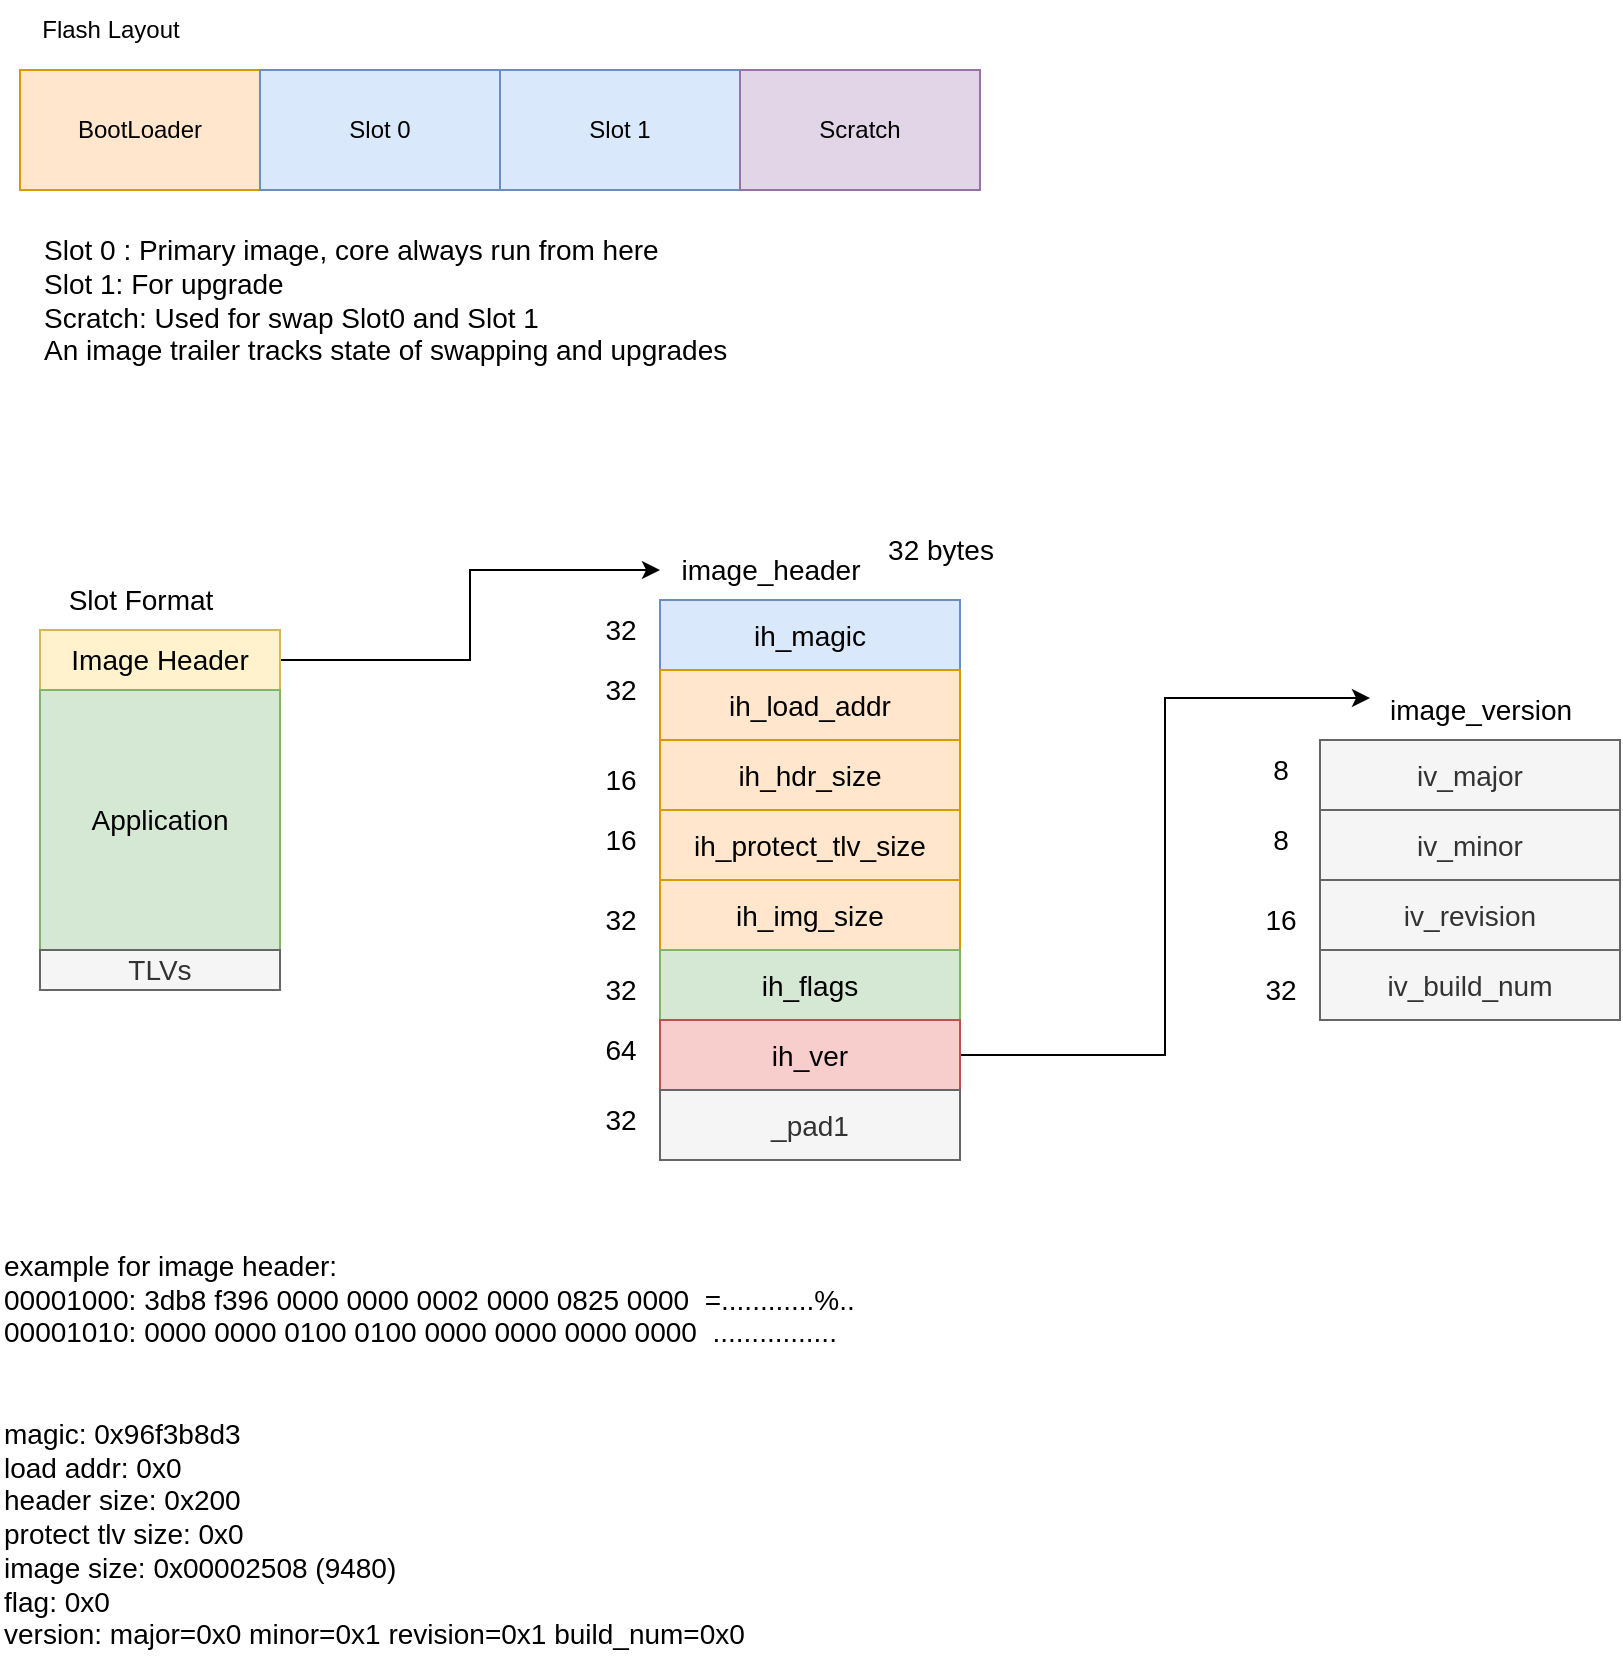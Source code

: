 <mxfile version="20.4.0" type="github" pages="2">
  <diagram id="wADDxIZ4hSgZw2CtbdWs" name="mcu_boot">
    <mxGraphModel dx="1350" dy="773" grid="1" gridSize="10" guides="1" tooltips="1" connect="1" arrows="1" fold="1" page="1" pageScale="1" pageWidth="850" pageHeight="1100" math="0" shadow="0">
      <root>
        <mxCell id="0" />
        <mxCell id="1" parent="0" />
        <mxCell id="lm6l3eIHGJC54JILPl7p-1" value="BootLoader" style="rounded=0;whiteSpace=wrap;html=1;fillColor=#ffe6cc;strokeColor=#d79b00;" vertex="1" parent="1">
          <mxGeometry x="70" y="120" width="120" height="60" as="geometry" />
        </mxCell>
        <mxCell id="lm6l3eIHGJC54JILPl7p-2" value="Slot 0" style="rounded=0;whiteSpace=wrap;html=1;fillColor=#dae8fc;strokeColor=#6c8ebf;" vertex="1" parent="1">
          <mxGeometry x="190" y="120" width="120" height="60" as="geometry" />
        </mxCell>
        <mxCell id="lm6l3eIHGJC54JILPl7p-3" value="Slot 1" style="rounded=0;whiteSpace=wrap;html=1;fillColor=#dae8fc;strokeColor=#6c8ebf;" vertex="1" parent="1">
          <mxGeometry x="310" y="120" width="120" height="60" as="geometry" />
        </mxCell>
        <mxCell id="lm6l3eIHGJC54JILPl7p-4" value="Scratch" style="rounded=0;whiteSpace=wrap;html=1;fillColor=#e1d5e7;strokeColor=#9673a6;" vertex="1" parent="1">
          <mxGeometry x="430" y="120" width="120" height="60" as="geometry" />
        </mxCell>
        <mxCell id="lm6l3eIHGJC54JILPl7p-5" value="Flash Layout" style="text;html=1;align=center;verticalAlign=middle;resizable=0;points=[];autosize=1;strokeColor=none;fillColor=none;" vertex="1" parent="1">
          <mxGeometry x="70" y="85" width="90" height="30" as="geometry" />
        </mxCell>
        <mxCell id="lm6l3eIHGJC54JILPl7p-6" value="Slot 0 : Primary image, core always run from here&lt;br style=&quot;font-size: 14px;&quot;&gt;Slot 1: For upgrade&lt;br style=&quot;font-size: 14px;&quot;&gt;Scratch: Used for swap Slot0 and Slot 1&lt;br style=&quot;font-size: 14px;&quot;&gt;An image trailer tracks state of swapping and upgrades" style="text;html=1;align=left;verticalAlign=middle;resizable=0;points=[];autosize=1;strokeColor=none;fillColor=none;fontStyle=0;fontSize=14;" vertex="1" parent="1">
          <mxGeometry x="80" y="195" width="370" height="80" as="geometry" />
        </mxCell>
        <mxCell id="lm6l3eIHGJC54JILPl7p-34" style="edgeStyle=orthogonalEdgeStyle;rounded=0;orthogonalLoop=1;jettySize=auto;html=1;entryX=0;entryY=0.5;entryDx=0;entryDy=0;entryPerimeter=0;fontSize=14;" edge="1" parent="1" source="lm6l3eIHGJC54JILPl7p-7" target="lm6l3eIHGJC54JILPl7p-27">
          <mxGeometry relative="1" as="geometry" />
        </mxCell>
        <mxCell id="lm6l3eIHGJC54JILPl7p-7" value="Image Header" style="rounded=0;whiteSpace=wrap;html=1;fontSize=14;fillColor=#fff2cc;strokeColor=#d6b656;" vertex="1" parent="1">
          <mxGeometry x="80" y="400" width="120" height="30" as="geometry" />
        </mxCell>
        <mxCell id="lm6l3eIHGJC54JILPl7p-8" value="Application" style="rounded=0;whiteSpace=wrap;html=1;fontSize=14;fillColor=#d5e8d4;strokeColor=#82b366;" vertex="1" parent="1">
          <mxGeometry x="80" y="430" width="120" height="130" as="geometry" />
        </mxCell>
        <mxCell id="lm6l3eIHGJC54JILPl7p-9" value="TLVs" style="rounded=0;whiteSpace=wrap;html=1;fontSize=14;fillColor=#f5f5f5;strokeColor=#666666;fontColor=#333333;" vertex="1" parent="1">
          <mxGeometry x="80" y="560" width="120" height="20" as="geometry" />
        </mxCell>
        <mxCell id="lm6l3eIHGJC54JILPl7p-10" value="Slot Format" style="text;html=1;align=center;verticalAlign=middle;resizable=0;points=[];autosize=1;strokeColor=none;fillColor=none;fontSize=14;" vertex="1" parent="1">
          <mxGeometry x="80" y="370" width="100" height="30" as="geometry" />
        </mxCell>
        <mxCell id="lm6l3eIHGJC54JILPl7p-11" value="ih_magic" style="rounded=0;whiteSpace=wrap;html=1;fontSize=14;fillColor=#dae8fc;strokeColor=#6c8ebf;" vertex="1" parent="1">
          <mxGeometry x="390" y="385" width="150" height="35" as="geometry" />
        </mxCell>
        <mxCell id="lm6l3eIHGJC54JILPl7p-12" value="ih_load_addr" style="rounded=0;whiteSpace=wrap;html=1;fontSize=14;fillColor=#ffe6cc;strokeColor=#d79b00;" vertex="1" parent="1">
          <mxGeometry x="390" y="420" width="150" height="35" as="geometry" />
        </mxCell>
        <mxCell id="lm6l3eIHGJC54JILPl7p-13" value="ih_hdr_size" style="rounded=0;whiteSpace=wrap;html=1;fontSize=14;fillColor=#ffe6cc;strokeColor=#d79b00;" vertex="1" parent="1">
          <mxGeometry x="390" y="455" width="150" height="35" as="geometry" />
        </mxCell>
        <mxCell id="lm6l3eIHGJC54JILPl7p-14" value="ih_protect_tlv_size" style="rounded=0;whiteSpace=wrap;html=1;fontSize=14;fillColor=#ffe6cc;strokeColor=#d79b00;" vertex="1" parent="1">
          <mxGeometry x="390" y="490" width="150" height="35" as="geometry" />
        </mxCell>
        <mxCell id="lm6l3eIHGJC54JILPl7p-15" value="ih_img_size" style="rounded=0;whiteSpace=wrap;html=1;fontSize=14;fillColor=#ffe6cc;strokeColor=#d79b00;" vertex="1" parent="1">
          <mxGeometry x="390" y="525" width="150" height="35" as="geometry" />
        </mxCell>
        <mxCell id="lm6l3eIHGJC54JILPl7p-16" value="ih_flags" style="rounded=0;whiteSpace=wrap;html=1;fontSize=14;fillColor=#d5e8d4;strokeColor=#82b366;" vertex="1" parent="1">
          <mxGeometry x="390" y="560" width="150" height="35" as="geometry" />
        </mxCell>
        <mxCell id="lm6l3eIHGJC54JILPl7p-39" style="edgeStyle=orthogonalEdgeStyle;rounded=0;orthogonalLoop=1;jettySize=auto;html=1;entryX=0;entryY=0.3;entryDx=0;entryDy=0;entryPerimeter=0;fontSize=14;" edge="1" parent="1" source="lm6l3eIHGJC54JILPl7p-17" target="lm6l3eIHGJC54JILPl7p-29">
          <mxGeometry relative="1" as="geometry" />
        </mxCell>
        <mxCell id="lm6l3eIHGJC54JILPl7p-17" value="ih_ver" style="rounded=0;whiteSpace=wrap;html=1;fontSize=14;fillColor=#f8cecc;strokeColor=#b85450;" vertex="1" parent="1">
          <mxGeometry x="390" y="595" width="150" height="35" as="geometry" />
        </mxCell>
        <mxCell id="lm6l3eIHGJC54JILPl7p-18" value="_pad1" style="rounded=0;whiteSpace=wrap;html=1;fontSize=14;fillColor=#f5f5f5;fontColor=#333333;strokeColor=#666666;" vertex="1" parent="1">
          <mxGeometry x="390" y="630" width="150" height="35" as="geometry" />
        </mxCell>
        <mxCell id="lm6l3eIHGJC54JILPl7p-19" value="32" style="text;html=1;align=center;verticalAlign=middle;resizable=0;points=[];autosize=1;strokeColor=none;fillColor=none;fontSize=14;" vertex="1" parent="1">
          <mxGeometry x="350" y="385" width="40" height="30" as="geometry" />
        </mxCell>
        <mxCell id="lm6l3eIHGJC54JILPl7p-20" value="32" style="text;html=1;align=center;verticalAlign=middle;resizable=0;points=[];autosize=1;strokeColor=none;fillColor=none;fontSize=14;" vertex="1" parent="1">
          <mxGeometry x="350" y="415" width="40" height="30" as="geometry" />
        </mxCell>
        <mxCell id="lm6l3eIHGJC54JILPl7p-21" value="16" style="text;html=1;align=center;verticalAlign=middle;resizable=0;points=[];autosize=1;strokeColor=none;fillColor=none;fontSize=14;" vertex="1" parent="1">
          <mxGeometry x="350" y="460" width="40" height="30" as="geometry" />
        </mxCell>
        <mxCell id="lm6l3eIHGJC54JILPl7p-22" value="16" style="text;html=1;align=center;verticalAlign=middle;resizable=0;points=[];autosize=1;strokeColor=none;fillColor=none;fontSize=14;" vertex="1" parent="1">
          <mxGeometry x="350" y="490" width="40" height="30" as="geometry" />
        </mxCell>
        <mxCell id="lm6l3eIHGJC54JILPl7p-23" value="32" style="text;html=1;align=center;verticalAlign=middle;resizable=0;points=[];autosize=1;strokeColor=none;fillColor=none;fontSize=14;" vertex="1" parent="1">
          <mxGeometry x="350" y="530" width="40" height="30" as="geometry" />
        </mxCell>
        <mxCell id="lm6l3eIHGJC54JILPl7p-25" value="32" style="text;html=1;align=center;verticalAlign=middle;resizable=0;points=[];autosize=1;strokeColor=none;fillColor=none;fontSize=14;" vertex="1" parent="1">
          <mxGeometry x="350" y="565" width="40" height="30" as="geometry" />
        </mxCell>
        <mxCell id="lm6l3eIHGJC54JILPl7p-26" value="32" style="text;html=1;align=center;verticalAlign=middle;resizable=0;points=[];autosize=1;strokeColor=none;fillColor=none;fontSize=14;" vertex="1" parent="1">
          <mxGeometry x="350" y="630" width="40" height="30" as="geometry" />
        </mxCell>
        <mxCell id="lm6l3eIHGJC54JILPl7p-27" value="image_header" style="text;html=1;align=center;verticalAlign=middle;resizable=0;points=[];autosize=1;strokeColor=none;fillColor=none;fontSize=14;" vertex="1" parent="1">
          <mxGeometry x="390" y="355" width="110" height="30" as="geometry" />
        </mxCell>
        <mxCell id="lm6l3eIHGJC54JILPl7p-28" value="64" style="text;html=1;align=center;verticalAlign=middle;resizable=0;points=[];autosize=1;strokeColor=none;fillColor=none;fontSize=14;" vertex="1" parent="1">
          <mxGeometry x="350" y="595" width="40" height="30" as="geometry" />
        </mxCell>
        <mxCell id="lm6l3eIHGJC54JILPl7p-29" value="image_version" style="text;html=1;align=center;verticalAlign=middle;resizable=0;points=[];autosize=1;strokeColor=none;fillColor=none;fontSize=14;" vertex="1" parent="1">
          <mxGeometry x="745" y="425" width="110" height="30" as="geometry" />
        </mxCell>
        <mxCell id="lm6l3eIHGJC54JILPl7p-30" value="iv_major" style="rounded=0;whiteSpace=wrap;html=1;fontSize=14;fillColor=#f5f5f5;strokeColor=#666666;fontColor=#333333;" vertex="1" parent="1">
          <mxGeometry x="720" y="455" width="150" height="35" as="geometry" />
        </mxCell>
        <mxCell id="lm6l3eIHGJC54JILPl7p-31" value="iv_minor" style="rounded=0;whiteSpace=wrap;html=1;fontSize=14;fillColor=#f5f5f5;strokeColor=#666666;fontColor=#333333;" vertex="1" parent="1">
          <mxGeometry x="720" y="490" width="150" height="35" as="geometry" />
        </mxCell>
        <mxCell id="lm6l3eIHGJC54JILPl7p-32" value="iv_revision" style="rounded=0;whiteSpace=wrap;html=1;fontSize=14;fillColor=#f5f5f5;strokeColor=#666666;fontColor=#333333;" vertex="1" parent="1">
          <mxGeometry x="720" y="525" width="150" height="35" as="geometry" />
        </mxCell>
        <mxCell id="lm6l3eIHGJC54JILPl7p-33" value="iv_build_num" style="rounded=0;whiteSpace=wrap;html=1;fontSize=14;fillColor=#f5f5f5;strokeColor=#666666;fontColor=#333333;" vertex="1" parent="1">
          <mxGeometry x="720" y="560" width="150" height="35" as="geometry" />
        </mxCell>
        <mxCell id="lm6l3eIHGJC54JILPl7p-35" value="8" style="text;html=1;align=center;verticalAlign=middle;resizable=0;points=[];autosize=1;strokeColor=none;fillColor=none;fontSize=14;" vertex="1" parent="1">
          <mxGeometry x="685" y="455" width="30" height="30" as="geometry" />
        </mxCell>
        <mxCell id="lm6l3eIHGJC54JILPl7p-36" value="8" style="text;html=1;align=center;verticalAlign=middle;resizable=0;points=[];autosize=1;strokeColor=none;fillColor=none;fontSize=14;" vertex="1" parent="1">
          <mxGeometry x="685" y="490" width="30" height="30" as="geometry" />
        </mxCell>
        <mxCell id="lm6l3eIHGJC54JILPl7p-37" value="16" style="text;html=1;align=center;verticalAlign=middle;resizable=0;points=[];autosize=1;strokeColor=none;fillColor=none;fontSize=14;" vertex="1" parent="1">
          <mxGeometry x="680" y="530" width="40" height="30" as="geometry" />
        </mxCell>
        <mxCell id="lm6l3eIHGJC54JILPl7p-38" value="32" style="text;html=1;align=center;verticalAlign=middle;resizable=0;points=[];autosize=1;strokeColor=none;fillColor=none;fontSize=14;" vertex="1" parent="1">
          <mxGeometry x="680" y="565" width="40" height="30" as="geometry" />
        </mxCell>
        <mxCell id="lm6l3eIHGJC54JILPl7p-40" value="32 bytes" style="text;html=1;align=center;verticalAlign=middle;resizable=0;points=[];autosize=1;strokeColor=none;fillColor=none;fontSize=14;" vertex="1" parent="1">
          <mxGeometry x="490" y="345" width="80" height="30" as="geometry" />
        </mxCell>
        <mxCell id="lm6l3eIHGJC54JILPl7p-41" value="example for image header:&lt;br&gt;&lt;div&gt;00001000: 3db8 f396 0000 0000 0002 0000 0825 0000&amp;nbsp; =............%..&lt;/div&gt;&lt;div&gt;00001010: 0000 0000 0100 0100 0000 0000 0000 0000&amp;nbsp; ................&lt;/div&gt;&lt;div&gt;&lt;br&gt;&lt;/div&gt;&lt;div&gt;&lt;br&gt;&lt;/div&gt;&lt;div&gt;&lt;div&gt;magic: 0x96f3b8d3&lt;/div&gt;&lt;div&gt;load addr: 0x0&lt;/div&gt;&lt;div&gt;header size: 0x200&lt;/div&gt;&lt;div&gt;protect tlv size: 0x0&lt;/div&gt;&lt;div&gt;image size: 0x00002508 (9480)&lt;/div&gt;&lt;div&gt;flag: 0x0&lt;/div&gt;&lt;div&gt;version: major=0x0 minor=0x1 revision=0x1 build_num=0x0&lt;/div&gt;&lt;/div&gt;" style="text;html=1;align=left;verticalAlign=middle;resizable=0;points=[];autosize=1;strokeColor=none;fillColor=none;fontSize=14;" vertex="1" parent="1">
          <mxGeometry x="60" y="700" width="450" height="220" as="geometry" />
        </mxCell>
      </root>
    </mxGraphModel>
  </diagram>
  <diagram id="hmWRDT0ehQaWyH9oh6_J" name="Page-2">
    <mxGraphModel dx="1350" dy="773" grid="1" gridSize="10" guides="1" tooltips="1" connect="1" arrows="1" fold="1" page="1" pageScale="1" pageWidth="850" pageHeight="1100" math="0" shadow="0">
      <root>
        <mxCell id="0" />
        <mxCell id="1" parent="0" />
      </root>
    </mxGraphModel>
  </diagram>
</mxfile>
